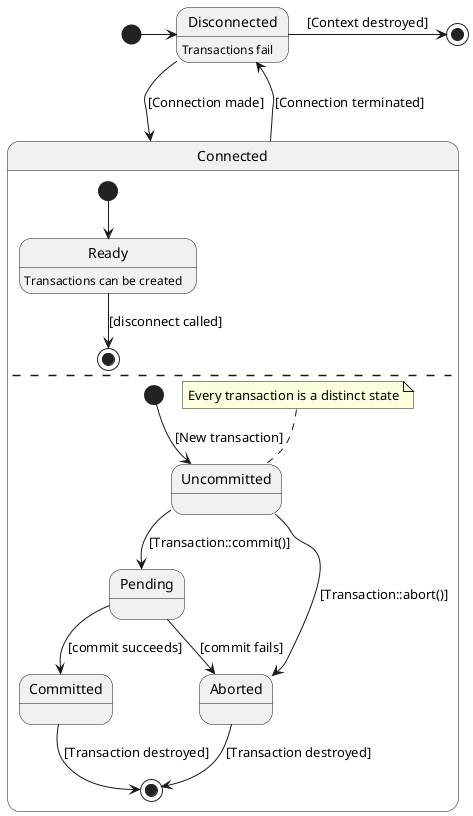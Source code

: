 @startuml application-state-client.png

skinparam backgroundColor transparent

[*] -> Disconnected
Connected --> Disconnected : [Connection terminated]
Disconnected --> Connected : [Connection made]
Disconnected : Transactions fail
Disconnected -> [*] : [Context destroyed]

state Connected {

  [*] --> Ready 
  Ready : Transactions can be created
  Ready --> [*] : [disconnect called]

  --

  [*] --> Uncommitted : [New transaction]
  Uncommitted --> Pending : [Transaction::commit()]
  note top of Uncommitted : Every transaction is a distinct state 
  Uncommitted --> Aborted : [Transaction::abort()]
  Pending --> Aborted : [commit fails]
  Aborted --> [*] : [Transaction destroyed]
  Pending --> Committed : [commit succeeds]
  Committed --> [*] : [Transaction destroyed]
}

@enduml

@startuml application-state-server.png

skinparam backgroundColor transparent

[*] -> Initialization
Initialization : Verify file integrity
Initialization : Initialize network subsystem

Initialization --> Cleanup : [files corrupt or network\n cannot be initialized]

Initialization --> Operating : [initialization succeeds]

Operating --> Cleanup : [process termination signal]

Cleanup --> [*]
Cleanup : Disconnect clients
Cleanup : Close file handles

state Operating {

  [*] --> Idle
  Idle : Spawn new thread for new client connections

  --

  state HandleClient as "Handling Client Thread"

  [*] --> HandleClient
  note top of HandleClient : This state is distinct for all client threads

  HandleClient : Add client transactions to transaction queue
  HandleClient --> [*] : [client disconnects]

  --

  state Waiting as "Waiting for Transactions"
  state Processing as "Processing Transactions"
  state Hold as "On Hold"

  [*] --> Waiting
  Waiting --> Processing : [transaction queue is not empty \nand transaction are not paused]
  Processing --> Waiting : [transaction queue is empty]
  Processing --> Processing : [transaction queue is not empty]

  Processing : Process single transaction

  Processing --> Hold : [transactions are paused]
  Hold --> Processing : [transactions are not paused]

  --

  state Primary as "Primary Journal"
  state Transitory as "Transitory Journal"

  [*] --> Primary
  Primary --> Transitory : [journals are rotating]
  Transitory --> Primary : [journals are not rotating]

  Primary : Write to Primary Journal
  Transitory : Write to Transitory Journal
  Transitory : Rotate files
}

@enduml